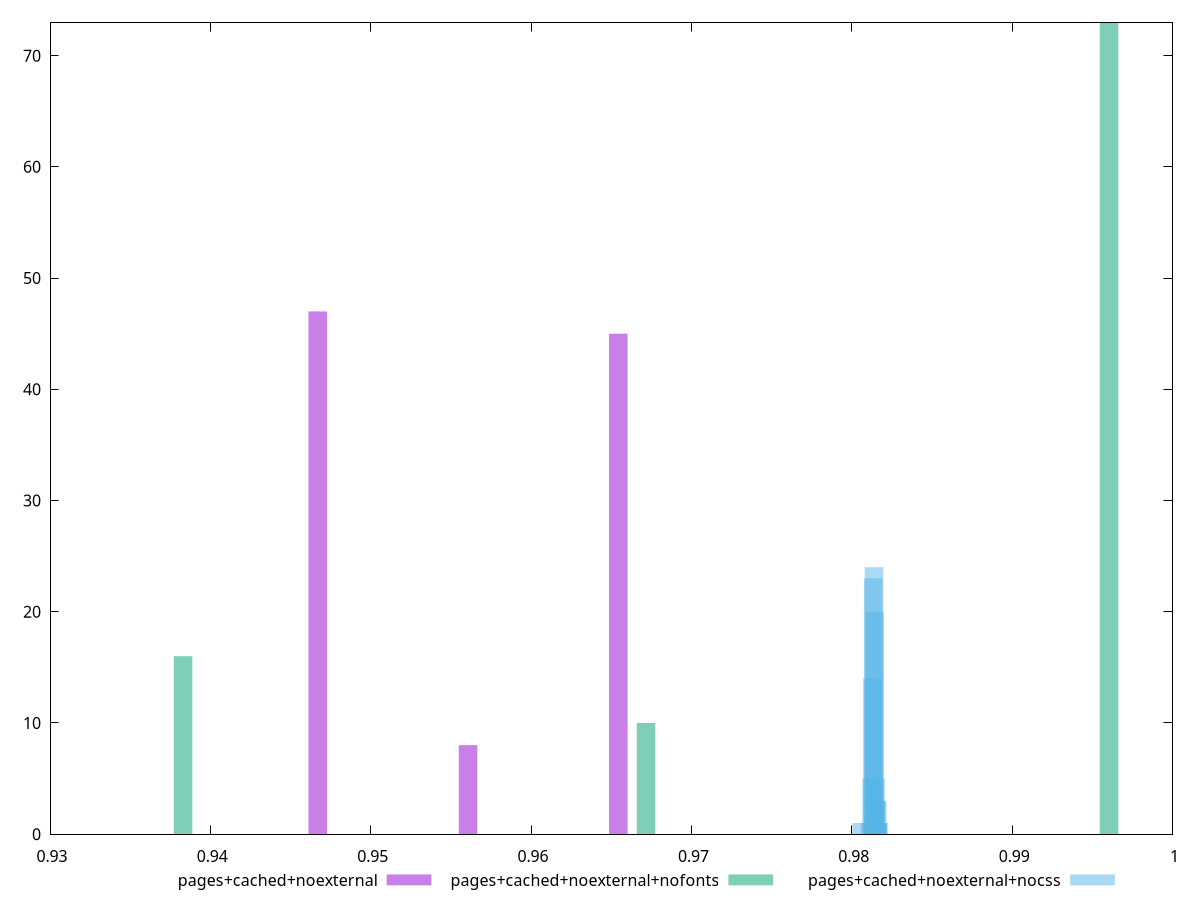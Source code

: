$_pagesCachedNoexternal <<EOF
0.9466947766712873 47
0.9560679922818942 8
0.965441207892501 45
EOF
$_pagesCachedNoexternalNofonts <<EOF
0.9960408111512244 73
0.9382993148526028 16
0.9671700630019135 10
0.981605437076569 1
EOF
$_pagesCachedNoexternalNocss <<EOF
0.9813348519589211 23
0.9812388825831488 5
0.9814308213346933 20
0.981286867271035 14
0.9815267907104656 3
0.9813828366468071 24
0.9814788060225794 5
0.9815747753983517 3
0.9811429132073767 1
0.9806150816406294 1
0.9816707447741239 1
EOF
set key outside below
set terminal pngcairo
set output "report_00005_2020-11-02T22-26-11.212Z/first-meaningful-paint/first-meaningful-paint_pages+cached+noexternal_pages+cached+noexternal+nofonts_pages+cached+noexternal+nocss+hist.png"
set boxwidth 0.0011548299259724337
set style fill transparent solid 0.5 noborder
set yrange [0:73]
plot $_pagesCachedNoexternal title "pages+cached+noexternal" with boxes ,$_pagesCachedNoexternalNofonts title "pages+cached+noexternal+nofonts" with boxes ,$_pagesCachedNoexternalNocss title "pages+cached+noexternal+nocss" with boxes ,